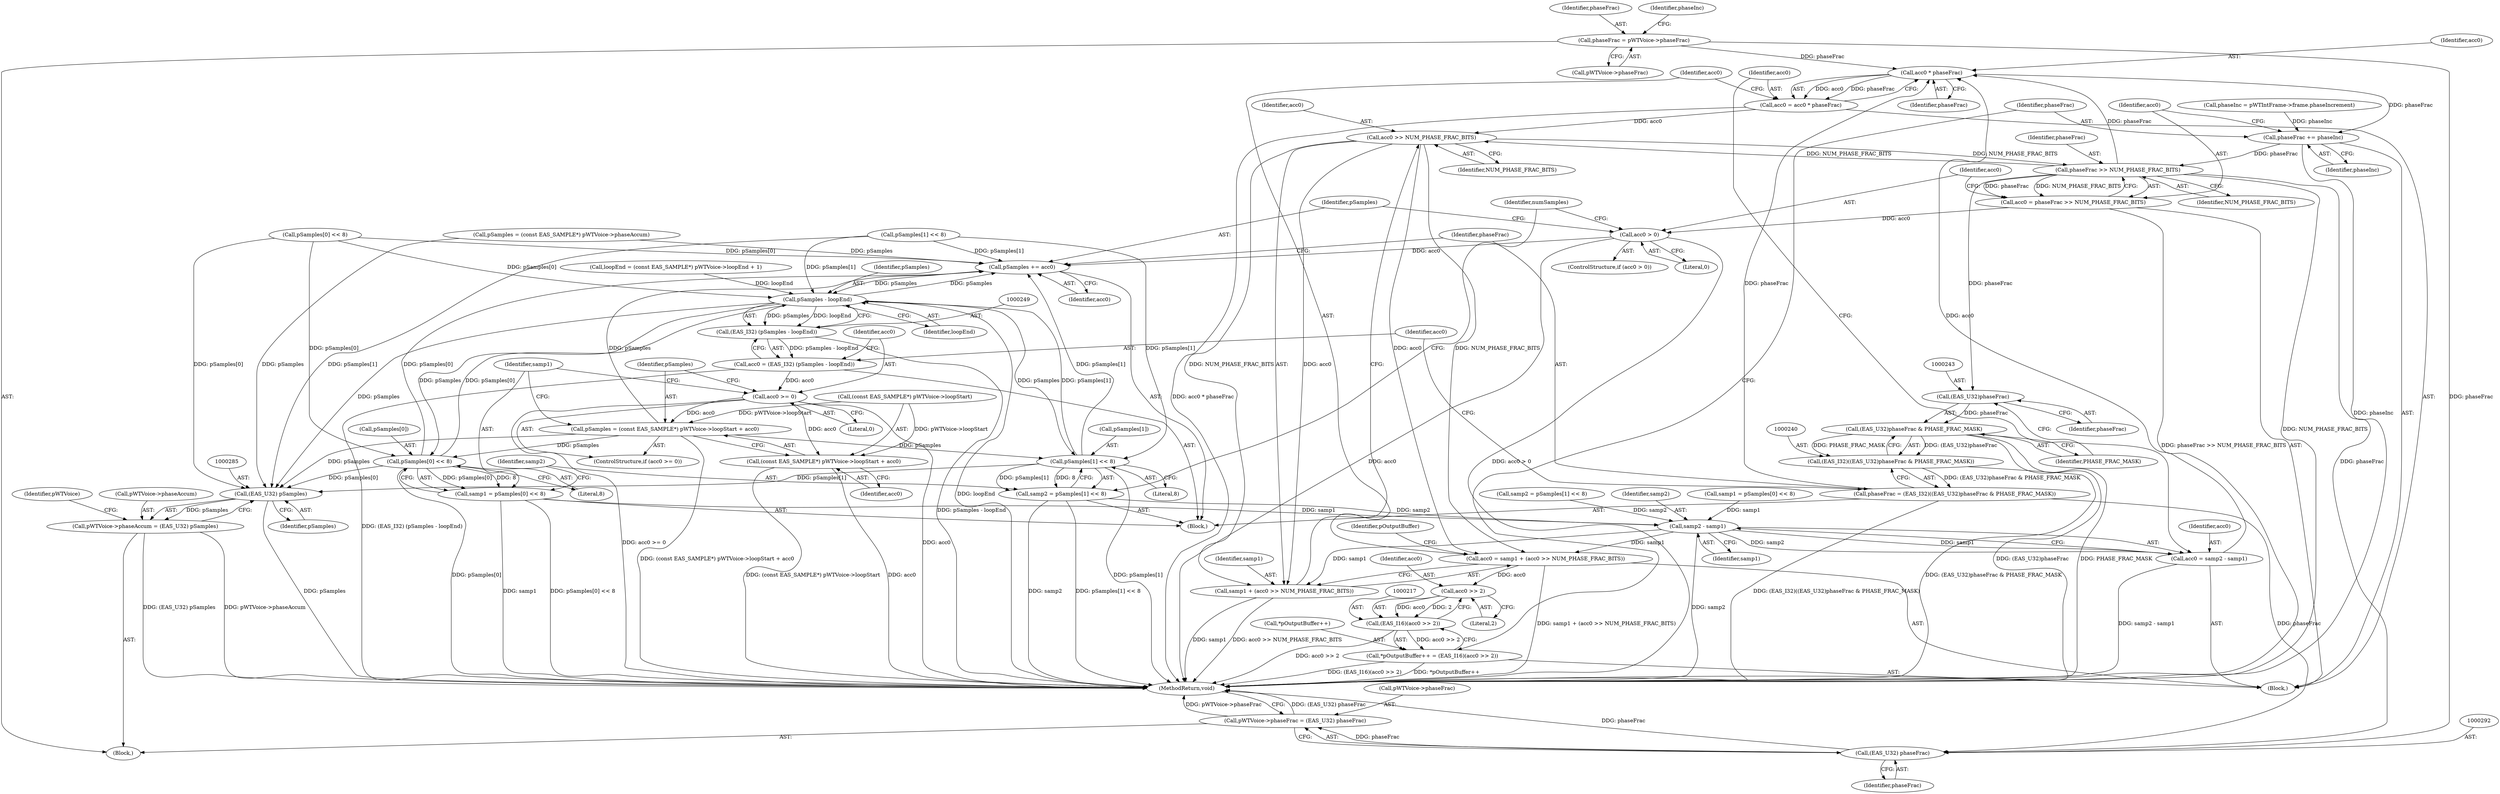 digraph "0_Android_3ac044334c3ff6a61cb4238ff3ddaf17c7efcf49@pointer" {
"1000165" [label="(Call,phaseFrac = pWTVoice->phaseFrac)"];
"1000202" [label="(Call,acc0 * phaseFrac)"];
"1000200" [label="(Call,acc0 = acc0 * phaseFrac)"];
"1000209" [label="(Call,acc0 >> NUM_PHASE_FRAC_BITS)"];
"1000205" [label="(Call,acc0 = samp1 + (acc0 >> NUM_PHASE_FRAC_BITS))"];
"1000218" [label="(Call,acc0 >> 2)"];
"1000216" [label="(Call,(EAS_I16)(acc0 >> 2))"];
"1000212" [label="(Call,*pOutputBuffer++ = (EAS_I16)(acc0 >> 2))"];
"1000207" [label="(Call,samp1 + (acc0 >> NUM_PHASE_FRAC_BITS))"];
"1000226" [label="(Call,phaseFrac >> NUM_PHASE_FRAC_BITS)"];
"1000224" [label="(Call,acc0 = phaseFrac >> NUM_PHASE_FRAC_BITS)"];
"1000230" [label="(Call,acc0 > 0)"];
"1000234" [label="(Call,pSamples += acc0)"];
"1000250" [label="(Call,pSamples - loopEnd)"];
"1000248" [label="(Call,(EAS_I32) (pSamples - loopEnd))"];
"1000246" [label="(Call,acc0 = (EAS_I32) (pSamples - loopEnd))"];
"1000254" [label="(Call,acc0 >= 0)"];
"1000257" [label="(Call,pSamples = (const EAS_SAMPLE*) pWTVoice->loopStart + acc0)"];
"1000268" [label="(Call,pSamples[0] << 8)"];
"1000266" [label="(Call,samp1 = pSamples[0] << 8)"];
"1000197" [label="(Call,samp2 - samp1)"];
"1000195" [label="(Call,acc0 = samp2 - samp1)"];
"1000284" [label="(Call,(EAS_U32) pSamples)"];
"1000280" [label="(Call,pWTVoice->phaseAccum = (EAS_U32) pSamples)"];
"1000275" [label="(Call,pSamples[1] << 8)"];
"1000273" [label="(Call,samp2 = pSamples[1] << 8)"];
"1000259" [label="(Call,(const EAS_SAMPLE*) pWTVoice->loopStart + acc0)"];
"1000242" [label="(Call,(EAS_U32)phaseFrac)"];
"1000241" [label="(Call,(EAS_U32)phaseFrac & PHASE_FRAC_MASK)"];
"1000239" [label="(Call,(EAS_I32)((EAS_U32)phaseFrac & PHASE_FRAC_MASK))"];
"1000237" [label="(Call,phaseFrac = (EAS_I32)((EAS_U32)phaseFrac & PHASE_FRAC_MASK))"];
"1000291" [label="(Call,(EAS_U32) phaseFrac)"];
"1000287" [label="(Call,pWTVoice->phaseFrac = (EAS_U32) phaseFrac)"];
"1000221" [label="(Call,phaseFrac += phaseInc)"];
"1000219" [label="(Identifier,acc0)"];
"1000253" [label="(ControlStructure,if (acc0 >= 0))"];
"1000211" [label="(Identifier,NUM_PHASE_FRAC_BITS)"];
"1000246" [label="(Call,acc0 = (EAS_I32) (pSamples - loopEnd))"];
"1000251" [label="(Identifier,pSamples)"];
"1000293" [label="(Identifier,phaseFrac)"];
"1000202" [label="(Call,acc0 * phaseFrac)"];
"1000216" [label="(Call,(EAS_I16)(acc0 >> 2))"];
"1000208" [label="(Identifier,samp1)"];
"1000167" [label="(Call,pWTVoice->phaseFrac)"];
"1000201" [label="(Identifier,acc0)"];
"1000224" [label="(Call,acc0 = phaseFrac >> NUM_PHASE_FRAC_BITS)"];
"1000210" [label="(Identifier,acc0)"];
"1000289" [label="(Identifier,pWTVoice)"];
"1000284" [label="(Call,(EAS_U32) pSamples)"];
"1000209" [label="(Call,acc0 >> NUM_PHASE_FRAC_BITS)"];
"1000272" [label="(Literal,8)"];
"1000177" [label="(Call,samp1 = pSamples[0] << 8)"];
"1000231" [label="(Identifier,acc0)"];
"1000225" [label="(Identifier,acc0)"];
"1000257" [label="(Call,pSamples = (const EAS_SAMPLE*) pWTVoice->loopStart + acc0)"];
"1000250" [label="(Call,pSamples - loopEnd)"];
"1000179" [label="(Call,pSamples[0] << 8)"];
"1000195" [label="(Call,acc0 = samp2 - samp1)"];
"1000193" [label="(Identifier,numSamples)"];
"1000291" [label="(Call,(EAS_U32) phaseFrac)"];
"1000269" [label="(Call,pSamples[0])"];
"1000149" [label="(Call,loopEnd = (const EAS_SAMPLE*) pWTVoice->loopEnd + 1)"];
"1000294" [label="(MethodReturn,void)"];
"1000235" [label="(Identifier,pSamples)"];
"1000212" [label="(Call,*pOutputBuffer++ = (EAS_I16)(acc0 >> 2))"];
"1000288" [label="(Call,pWTVoice->phaseFrac)"];
"1000276" [label="(Call,pSamples[1])"];
"1000206" [label="(Identifier,acc0)"];
"1000226" [label="(Call,phaseFrac >> NUM_PHASE_FRAC_BITS)"];
"1000186" [label="(Call,pSamples[1] << 8)"];
"1000280" [label="(Call,pWTVoice->phaseAccum = (EAS_U32) pSamples)"];
"1000287" [label="(Call,pWTVoice->phaseFrac = (EAS_U32) phaseFrac)"];
"1000166" [label="(Identifier,phaseFrac)"];
"1000248" [label="(Call,(EAS_I32) (pSamples - loopEnd))"];
"1000184" [label="(Call,samp2 = pSamples[1] << 8)"];
"1000275" [label="(Call,pSamples[1] << 8)"];
"1000259" [label="(Call,(const EAS_SAMPLE*) pWTVoice->loopStart + acc0)"];
"1000205" [label="(Call,acc0 = samp1 + (acc0 >> NUM_PHASE_FRAC_BITS))"];
"1000121" [label="(Block,)"];
"1000197" [label="(Call,samp2 - samp1)"];
"1000194" [label="(Block,)"];
"1000255" [label="(Identifier,acc0)"];
"1000267" [label="(Identifier,samp1)"];
"1000274" [label="(Identifier,samp2)"];
"1000232" [label="(Literal,0)"];
"1000158" [label="(Call,pSamples = (const EAS_SAMPLE*) pWTVoice->phaseAccum)"];
"1000254" [label="(Call,acc0 >= 0)"];
"1000165" [label="(Call,phaseFrac = pWTVoice->phaseFrac)"];
"1000286" [label="(Identifier,pSamples)"];
"1000244" [label="(Identifier,phaseFrac)"];
"1000266" [label="(Call,samp1 = pSamples[0] << 8)"];
"1000273" [label="(Call,samp2 = pSamples[1] << 8)"];
"1000281" [label="(Call,pWTVoice->phaseAccum)"];
"1000171" [label="(Identifier,phaseInc)"];
"1000247" [label="(Identifier,acc0)"];
"1000237" [label="(Call,phaseFrac = (EAS_I32)((EAS_U32)phaseFrac & PHASE_FRAC_MASK))"];
"1000260" [label="(Call,(const EAS_SAMPLE*) pWTVoice->loopStart)"];
"1000215" [label="(Identifier,pOutputBuffer)"];
"1000242" [label="(Call,(EAS_U32)phaseFrac)"];
"1000252" [label="(Identifier,loopEnd)"];
"1000222" [label="(Identifier,phaseFrac)"];
"1000227" [label="(Identifier,phaseFrac)"];
"1000204" [label="(Identifier,phaseFrac)"];
"1000239" [label="(Call,(EAS_I32)((EAS_U32)phaseFrac & PHASE_FRAC_MASK))"];
"1000221" [label="(Call,phaseFrac += phaseInc)"];
"1000199" [label="(Identifier,samp1)"];
"1000218" [label="(Call,acc0 >> 2)"];
"1000213" [label="(Call,*pOutputBuffer++)"];
"1000170" [label="(Call,phaseInc = pWTIntFrame->frame.phaseIncrement)"];
"1000200" [label="(Call,acc0 = acc0 * phaseFrac)"];
"1000207" [label="(Call,samp1 + (acc0 >> NUM_PHASE_FRAC_BITS))"];
"1000265" [label="(Identifier,acc0)"];
"1000245" [label="(Identifier,PHASE_FRAC_MASK)"];
"1000268" [label="(Call,pSamples[0] << 8)"];
"1000203" [label="(Identifier,acc0)"];
"1000258" [label="(Identifier,pSamples)"];
"1000230" [label="(Call,acc0 > 0)"];
"1000256" [label="(Literal,0)"];
"1000241" [label="(Call,(EAS_U32)phaseFrac & PHASE_FRAC_MASK)"];
"1000220" [label="(Literal,2)"];
"1000236" [label="(Identifier,acc0)"];
"1000198" [label="(Identifier,samp2)"];
"1000233" [label="(Block,)"];
"1000228" [label="(Identifier,NUM_PHASE_FRAC_BITS)"];
"1000196" [label="(Identifier,acc0)"];
"1000223" [label="(Identifier,phaseInc)"];
"1000238" [label="(Identifier,phaseFrac)"];
"1000234" [label="(Call,pSamples += acc0)"];
"1000279" [label="(Literal,8)"];
"1000229" [label="(ControlStructure,if (acc0 > 0))"];
"1000165" -> "1000121"  [label="AST: "];
"1000165" -> "1000167"  [label="CFG: "];
"1000166" -> "1000165"  [label="AST: "];
"1000167" -> "1000165"  [label="AST: "];
"1000171" -> "1000165"  [label="CFG: "];
"1000165" -> "1000202"  [label="DDG: phaseFrac"];
"1000165" -> "1000291"  [label="DDG: phaseFrac"];
"1000202" -> "1000200"  [label="AST: "];
"1000202" -> "1000204"  [label="CFG: "];
"1000203" -> "1000202"  [label="AST: "];
"1000204" -> "1000202"  [label="AST: "];
"1000200" -> "1000202"  [label="CFG: "];
"1000202" -> "1000200"  [label="DDG: acc0"];
"1000202" -> "1000200"  [label="DDG: phaseFrac"];
"1000195" -> "1000202"  [label="DDG: acc0"];
"1000226" -> "1000202"  [label="DDG: phaseFrac"];
"1000237" -> "1000202"  [label="DDG: phaseFrac"];
"1000202" -> "1000221"  [label="DDG: phaseFrac"];
"1000200" -> "1000194"  [label="AST: "];
"1000201" -> "1000200"  [label="AST: "];
"1000206" -> "1000200"  [label="CFG: "];
"1000200" -> "1000294"  [label="DDG: acc0 * phaseFrac"];
"1000200" -> "1000209"  [label="DDG: acc0"];
"1000209" -> "1000207"  [label="AST: "];
"1000209" -> "1000211"  [label="CFG: "];
"1000210" -> "1000209"  [label="AST: "];
"1000211" -> "1000209"  [label="AST: "];
"1000207" -> "1000209"  [label="CFG: "];
"1000209" -> "1000205"  [label="DDG: acc0"];
"1000209" -> "1000205"  [label="DDG: NUM_PHASE_FRAC_BITS"];
"1000209" -> "1000207"  [label="DDG: acc0"];
"1000209" -> "1000207"  [label="DDG: NUM_PHASE_FRAC_BITS"];
"1000226" -> "1000209"  [label="DDG: NUM_PHASE_FRAC_BITS"];
"1000209" -> "1000226"  [label="DDG: NUM_PHASE_FRAC_BITS"];
"1000205" -> "1000194"  [label="AST: "];
"1000205" -> "1000207"  [label="CFG: "];
"1000206" -> "1000205"  [label="AST: "];
"1000207" -> "1000205"  [label="AST: "];
"1000215" -> "1000205"  [label="CFG: "];
"1000205" -> "1000294"  [label="DDG: samp1 + (acc0 >> NUM_PHASE_FRAC_BITS)"];
"1000197" -> "1000205"  [label="DDG: samp1"];
"1000205" -> "1000218"  [label="DDG: acc0"];
"1000218" -> "1000216"  [label="AST: "];
"1000218" -> "1000220"  [label="CFG: "];
"1000219" -> "1000218"  [label="AST: "];
"1000220" -> "1000218"  [label="AST: "];
"1000216" -> "1000218"  [label="CFG: "];
"1000218" -> "1000216"  [label="DDG: acc0"];
"1000218" -> "1000216"  [label="DDG: 2"];
"1000216" -> "1000212"  [label="AST: "];
"1000217" -> "1000216"  [label="AST: "];
"1000212" -> "1000216"  [label="CFG: "];
"1000216" -> "1000294"  [label="DDG: acc0 >> 2"];
"1000216" -> "1000212"  [label="DDG: acc0 >> 2"];
"1000212" -> "1000194"  [label="AST: "];
"1000213" -> "1000212"  [label="AST: "];
"1000222" -> "1000212"  [label="CFG: "];
"1000212" -> "1000294"  [label="DDG: (EAS_I16)(acc0 >> 2)"];
"1000212" -> "1000294"  [label="DDG: *pOutputBuffer++"];
"1000208" -> "1000207"  [label="AST: "];
"1000207" -> "1000294"  [label="DDG: acc0 >> NUM_PHASE_FRAC_BITS"];
"1000207" -> "1000294"  [label="DDG: samp1"];
"1000197" -> "1000207"  [label="DDG: samp1"];
"1000226" -> "1000224"  [label="AST: "];
"1000226" -> "1000228"  [label="CFG: "];
"1000227" -> "1000226"  [label="AST: "];
"1000228" -> "1000226"  [label="AST: "];
"1000224" -> "1000226"  [label="CFG: "];
"1000226" -> "1000294"  [label="DDG: NUM_PHASE_FRAC_BITS"];
"1000226" -> "1000224"  [label="DDG: phaseFrac"];
"1000226" -> "1000224"  [label="DDG: NUM_PHASE_FRAC_BITS"];
"1000221" -> "1000226"  [label="DDG: phaseFrac"];
"1000226" -> "1000242"  [label="DDG: phaseFrac"];
"1000226" -> "1000291"  [label="DDG: phaseFrac"];
"1000224" -> "1000194"  [label="AST: "];
"1000225" -> "1000224"  [label="AST: "];
"1000231" -> "1000224"  [label="CFG: "];
"1000224" -> "1000294"  [label="DDG: phaseFrac >> NUM_PHASE_FRAC_BITS"];
"1000224" -> "1000230"  [label="DDG: acc0"];
"1000230" -> "1000229"  [label="AST: "];
"1000230" -> "1000232"  [label="CFG: "];
"1000231" -> "1000230"  [label="AST: "];
"1000232" -> "1000230"  [label="AST: "];
"1000193" -> "1000230"  [label="CFG: "];
"1000235" -> "1000230"  [label="CFG: "];
"1000230" -> "1000294"  [label="DDG: acc0"];
"1000230" -> "1000294"  [label="DDG: acc0 > 0"];
"1000230" -> "1000234"  [label="DDG: acc0"];
"1000234" -> "1000233"  [label="AST: "];
"1000234" -> "1000236"  [label="CFG: "];
"1000235" -> "1000234"  [label="AST: "];
"1000236" -> "1000234"  [label="AST: "];
"1000238" -> "1000234"  [label="CFG: "];
"1000158" -> "1000234"  [label="DDG: pSamples"];
"1000186" -> "1000234"  [label="DDG: pSamples[1]"];
"1000250" -> "1000234"  [label="DDG: pSamples"];
"1000268" -> "1000234"  [label="DDG: pSamples[0]"];
"1000179" -> "1000234"  [label="DDG: pSamples[0]"];
"1000257" -> "1000234"  [label="DDG: pSamples"];
"1000275" -> "1000234"  [label="DDG: pSamples[1]"];
"1000234" -> "1000250"  [label="DDG: pSamples"];
"1000250" -> "1000248"  [label="AST: "];
"1000250" -> "1000252"  [label="CFG: "];
"1000251" -> "1000250"  [label="AST: "];
"1000252" -> "1000250"  [label="AST: "];
"1000248" -> "1000250"  [label="CFG: "];
"1000250" -> "1000294"  [label="DDG: loopEnd"];
"1000250" -> "1000248"  [label="DDG: pSamples"];
"1000250" -> "1000248"  [label="DDG: loopEnd"];
"1000186" -> "1000250"  [label="DDG: pSamples[1]"];
"1000268" -> "1000250"  [label="DDG: pSamples[0]"];
"1000179" -> "1000250"  [label="DDG: pSamples[0]"];
"1000275" -> "1000250"  [label="DDG: pSamples[1]"];
"1000149" -> "1000250"  [label="DDG: loopEnd"];
"1000250" -> "1000268"  [label="DDG: pSamples"];
"1000250" -> "1000275"  [label="DDG: pSamples"];
"1000250" -> "1000284"  [label="DDG: pSamples"];
"1000248" -> "1000246"  [label="AST: "];
"1000249" -> "1000248"  [label="AST: "];
"1000246" -> "1000248"  [label="CFG: "];
"1000248" -> "1000294"  [label="DDG: pSamples - loopEnd"];
"1000248" -> "1000246"  [label="DDG: pSamples - loopEnd"];
"1000246" -> "1000233"  [label="AST: "];
"1000247" -> "1000246"  [label="AST: "];
"1000255" -> "1000246"  [label="CFG: "];
"1000246" -> "1000294"  [label="DDG: (EAS_I32) (pSamples - loopEnd)"];
"1000246" -> "1000254"  [label="DDG: acc0"];
"1000254" -> "1000253"  [label="AST: "];
"1000254" -> "1000256"  [label="CFG: "];
"1000255" -> "1000254"  [label="AST: "];
"1000256" -> "1000254"  [label="AST: "];
"1000258" -> "1000254"  [label="CFG: "];
"1000267" -> "1000254"  [label="CFG: "];
"1000254" -> "1000294"  [label="DDG: acc0"];
"1000254" -> "1000294"  [label="DDG: acc0 >= 0"];
"1000254" -> "1000257"  [label="DDG: acc0"];
"1000254" -> "1000259"  [label="DDG: acc0"];
"1000257" -> "1000253"  [label="AST: "];
"1000257" -> "1000259"  [label="CFG: "];
"1000258" -> "1000257"  [label="AST: "];
"1000259" -> "1000257"  [label="AST: "];
"1000267" -> "1000257"  [label="CFG: "];
"1000257" -> "1000294"  [label="DDG: (const EAS_SAMPLE*) pWTVoice->loopStart + acc0"];
"1000260" -> "1000257"  [label="DDG: pWTVoice->loopStart"];
"1000257" -> "1000268"  [label="DDG: pSamples"];
"1000257" -> "1000275"  [label="DDG: pSamples"];
"1000257" -> "1000284"  [label="DDG: pSamples"];
"1000268" -> "1000266"  [label="AST: "];
"1000268" -> "1000272"  [label="CFG: "];
"1000269" -> "1000268"  [label="AST: "];
"1000272" -> "1000268"  [label="AST: "];
"1000266" -> "1000268"  [label="CFG: "];
"1000268" -> "1000294"  [label="DDG: pSamples[0]"];
"1000268" -> "1000266"  [label="DDG: pSamples[0]"];
"1000268" -> "1000266"  [label="DDG: 8"];
"1000179" -> "1000268"  [label="DDG: pSamples[0]"];
"1000268" -> "1000284"  [label="DDG: pSamples[0]"];
"1000266" -> "1000233"  [label="AST: "];
"1000267" -> "1000266"  [label="AST: "];
"1000274" -> "1000266"  [label="CFG: "];
"1000266" -> "1000294"  [label="DDG: pSamples[0] << 8"];
"1000266" -> "1000294"  [label="DDG: samp1"];
"1000266" -> "1000197"  [label="DDG: samp1"];
"1000197" -> "1000195"  [label="AST: "];
"1000197" -> "1000199"  [label="CFG: "];
"1000198" -> "1000197"  [label="AST: "];
"1000199" -> "1000197"  [label="AST: "];
"1000195" -> "1000197"  [label="CFG: "];
"1000197" -> "1000294"  [label="DDG: samp2"];
"1000197" -> "1000195"  [label="DDG: samp2"];
"1000197" -> "1000195"  [label="DDG: samp1"];
"1000184" -> "1000197"  [label="DDG: samp2"];
"1000273" -> "1000197"  [label="DDG: samp2"];
"1000177" -> "1000197"  [label="DDG: samp1"];
"1000195" -> "1000194"  [label="AST: "];
"1000196" -> "1000195"  [label="AST: "];
"1000201" -> "1000195"  [label="CFG: "];
"1000195" -> "1000294"  [label="DDG: samp2 - samp1"];
"1000284" -> "1000280"  [label="AST: "];
"1000284" -> "1000286"  [label="CFG: "];
"1000285" -> "1000284"  [label="AST: "];
"1000286" -> "1000284"  [label="AST: "];
"1000280" -> "1000284"  [label="CFG: "];
"1000284" -> "1000294"  [label="DDG: pSamples"];
"1000284" -> "1000280"  [label="DDG: pSamples"];
"1000158" -> "1000284"  [label="DDG: pSamples"];
"1000186" -> "1000284"  [label="DDG: pSamples[1]"];
"1000179" -> "1000284"  [label="DDG: pSamples[0]"];
"1000275" -> "1000284"  [label="DDG: pSamples[1]"];
"1000280" -> "1000121"  [label="AST: "];
"1000281" -> "1000280"  [label="AST: "];
"1000289" -> "1000280"  [label="CFG: "];
"1000280" -> "1000294"  [label="DDG: (EAS_U32) pSamples"];
"1000280" -> "1000294"  [label="DDG: pWTVoice->phaseAccum"];
"1000275" -> "1000273"  [label="AST: "];
"1000275" -> "1000279"  [label="CFG: "];
"1000276" -> "1000275"  [label="AST: "];
"1000279" -> "1000275"  [label="AST: "];
"1000273" -> "1000275"  [label="CFG: "];
"1000275" -> "1000294"  [label="DDG: pSamples[1]"];
"1000275" -> "1000273"  [label="DDG: pSamples[1]"];
"1000275" -> "1000273"  [label="DDG: 8"];
"1000186" -> "1000275"  [label="DDG: pSamples[1]"];
"1000273" -> "1000233"  [label="AST: "];
"1000274" -> "1000273"  [label="AST: "];
"1000193" -> "1000273"  [label="CFG: "];
"1000273" -> "1000294"  [label="DDG: pSamples[1] << 8"];
"1000273" -> "1000294"  [label="DDG: samp2"];
"1000259" -> "1000265"  [label="CFG: "];
"1000260" -> "1000259"  [label="AST: "];
"1000265" -> "1000259"  [label="AST: "];
"1000259" -> "1000294"  [label="DDG: (const EAS_SAMPLE*) pWTVoice->loopStart"];
"1000259" -> "1000294"  [label="DDG: acc0"];
"1000260" -> "1000259"  [label="DDG: pWTVoice->loopStart"];
"1000242" -> "1000241"  [label="AST: "];
"1000242" -> "1000244"  [label="CFG: "];
"1000243" -> "1000242"  [label="AST: "];
"1000244" -> "1000242"  [label="AST: "];
"1000245" -> "1000242"  [label="CFG: "];
"1000242" -> "1000241"  [label="DDG: phaseFrac"];
"1000241" -> "1000239"  [label="AST: "];
"1000241" -> "1000245"  [label="CFG: "];
"1000245" -> "1000241"  [label="AST: "];
"1000239" -> "1000241"  [label="CFG: "];
"1000241" -> "1000294"  [label="DDG: (EAS_U32)phaseFrac"];
"1000241" -> "1000294"  [label="DDG: PHASE_FRAC_MASK"];
"1000241" -> "1000239"  [label="DDG: (EAS_U32)phaseFrac"];
"1000241" -> "1000239"  [label="DDG: PHASE_FRAC_MASK"];
"1000239" -> "1000237"  [label="AST: "];
"1000240" -> "1000239"  [label="AST: "];
"1000237" -> "1000239"  [label="CFG: "];
"1000239" -> "1000294"  [label="DDG: (EAS_U32)phaseFrac & PHASE_FRAC_MASK"];
"1000239" -> "1000237"  [label="DDG: (EAS_U32)phaseFrac & PHASE_FRAC_MASK"];
"1000237" -> "1000233"  [label="AST: "];
"1000238" -> "1000237"  [label="AST: "];
"1000247" -> "1000237"  [label="CFG: "];
"1000237" -> "1000294"  [label="DDG: (EAS_I32)((EAS_U32)phaseFrac & PHASE_FRAC_MASK)"];
"1000237" -> "1000291"  [label="DDG: phaseFrac"];
"1000291" -> "1000287"  [label="AST: "];
"1000291" -> "1000293"  [label="CFG: "];
"1000292" -> "1000291"  [label="AST: "];
"1000293" -> "1000291"  [label="AST: "];
"1000287" -> "1000291"  [label="CFG: "];
"1000291" -> "1000294"  [label="DDG: phaseFrac"];
"1000291" -> "1000287"  [label="DDG: phaseFrac"];
"1000287" -> "1000121"  [label="AST: "];
"1000288" -> "1000287"  [label="AST: "];
"1000294" -> "1000287"  [label="CFG: "];
"1000287" -> "1000294"  [label="DDG: (EAS_U32) phaseFrac"];
"1000287" -> "1000294"  [label="DDG: pWTVoice->phaseFrac"];
"1000221" -> "1000194"  [label="AST: "];
"1000221" -> "1000223"  [label="CFG: "];
"1000222" -> "1000221"  [label="AST: "];
"1000223" -> "1000221"  [label="AST: "];
"1000225" -> "1000221"  [label="CFG: "];
"1000221" -> "1000294"  [label="DDG: phaseInc"];
"1000170" -> "1000221"  [label="DDG: phaseInc"];
}
